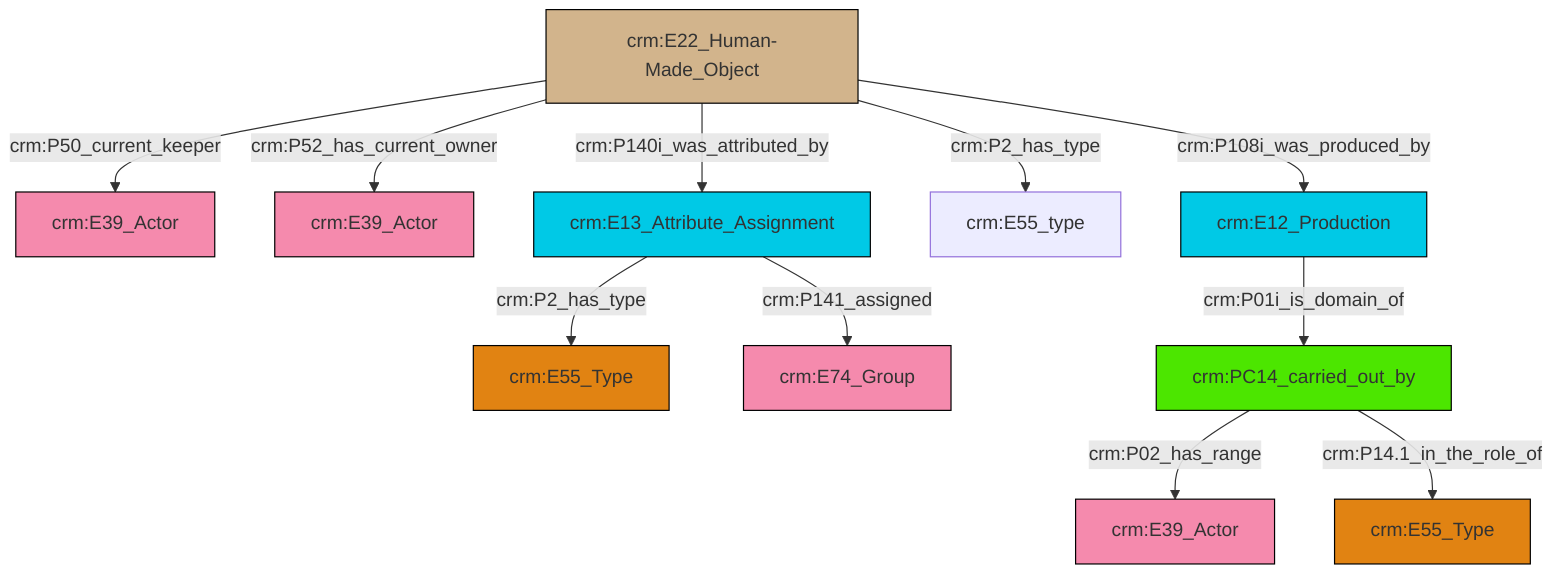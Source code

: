 graph TD
classDef Literal fill:#f2f2f2,stroke:#000000;
classDef CRM_Entity fill:#FFFFFF,stroke:#000000;
classDef Temporal_Entity fill:#00C9E6, stroke:#000000;
classDef Type fill:#E18312, stroke:#000000;
classDef Time-Span fill:#2C9C91, stroke:#000000;
classDef Appellation fill:#FFEB7F, stroke:#000000;
classDef Place fill:#008836, stroke:#000000;
classDef Persistent_Item fill:#B266B2, stroke:#000000;
classDef Conceptual_Object fill:#FFD700, stroke:#000000;
classDef Physical_Thing fill:#D2B48C, stroke:#000000;
classDef Actor fill:#f58aad, stroke:#000000;
classDef PC_Classes fill:#4ce600, stroke:#000000;
classDef Multi fill:#cccccc,stroke:#000000;

0["crm:E22_Human-Made_Object"]:::Physical_Thing -->|crm:P50_current_keeper| 1["crm:E39_Actor"]:::Actor
0["crm:E22_Human-Made_Object"]:::Physical_Thing -->|crm:P2_has_type| 9["crm:E55_type"]:::Default
0["crm:E22_Human-Made_Object"]:::Physical_Thing -->|crm:P52_has_current_owner| 2["crm:E39_Actor"]:::Actor
7["crm:E13_Attribute_Assignment"]:::Temporal_Entity -->|crm:P2_has_type| 12["crm:E55_Type"]:::Type
0["crm:E22_Human-Made_Object"]:::Physical_Thing -->|crm:P140i_was_attributed_by| 7["crm:E13_Attribute_Assignment"]:::Temporal_Entity
0["crm:E22_Human-Made_Object"]:::Physical_Thing -->|crm:P108i_was_produced_by| 13["crm:E12_Production"]:::Temporal_Entity
7["crm:E13_Attribute_Assignment"]:::Temporal_Entity -->|crm:P141_assigned| 17["crm:E74_Group"]:::Actor
13["crm:E12_Production"]:::Temporal_Entity -->|crm:P01i_is_domain_of| 21["crm:PC14_carried_out_by"]:::PC_Classes
21["crm:PC14_carried_out_by"]:::PC_Classes -->|crm:P02_has_range| 5["crm:E39_Actor"]:::Actor
21["crm:PC14_carried_out_by"]:::PC_Classes -->|crm:P14.1_in_the_role_of| 10["crm:E55_Type"]:::Type